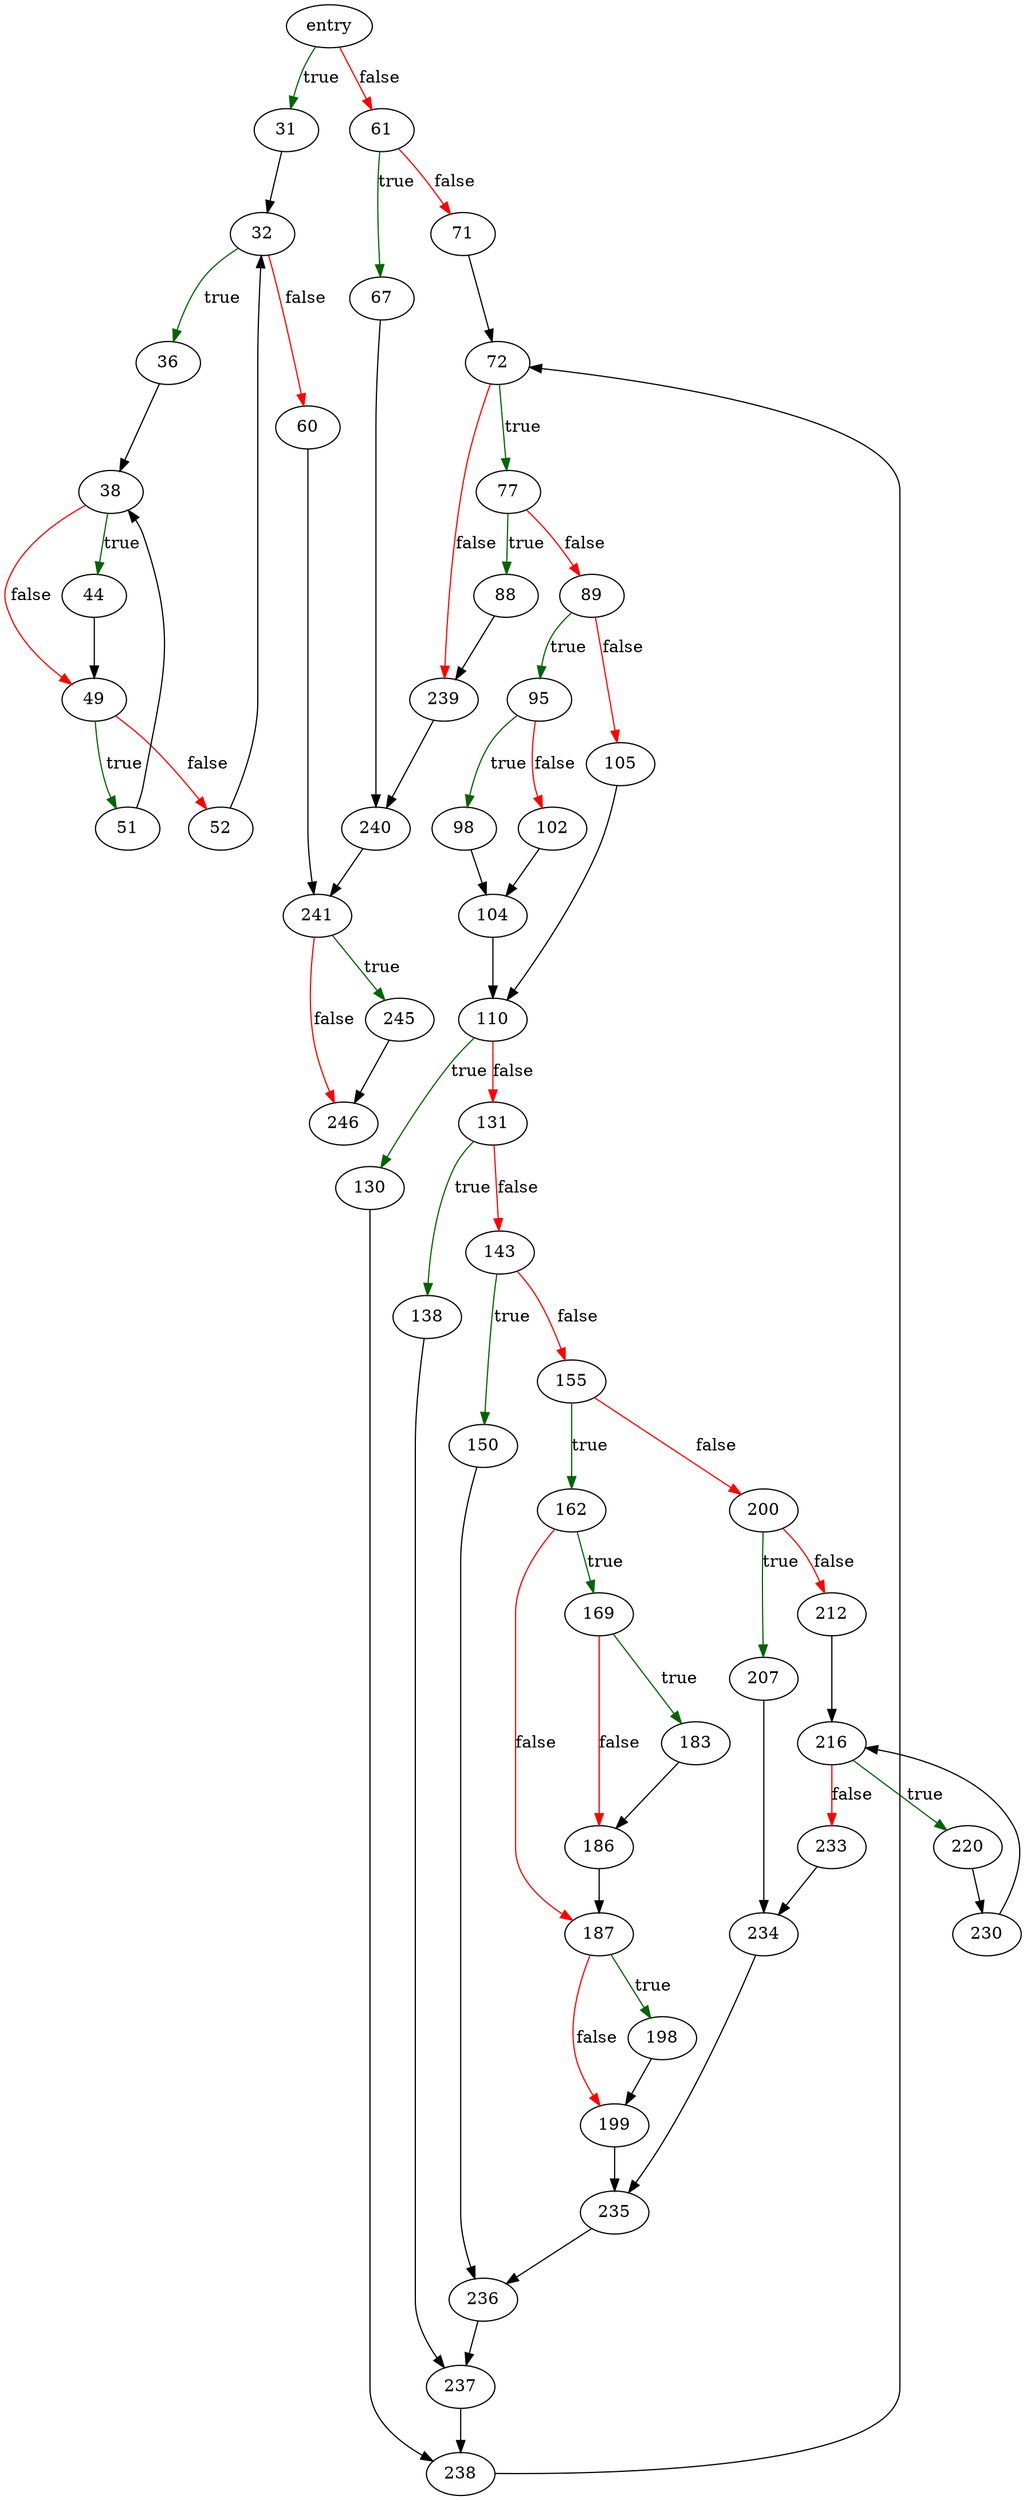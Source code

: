 digraph "sqlite3VdbeExpandSql" {
	// Node definitions.
	2 [label=entry];
	31;
	32;
	36;
	38;
	44;
	49;
	51;
	52;
	60;
	61;
	67;
	71;
	72;
	77;
	88;
	89;
	95;
	98;
	102;
	104;
	105;
	110;
	130;
	131;
	138;
	143;
	150;
	155;
	162;
	169;
	183;
	186;
	187;
	198;
	199;
	200;
	207;
	212;
	216;
	220;
	230;
	233;
	234;
	235;
	236;
	237;
	238;
	239;
	240;
	241;
	245;
	246;

	// Edge definitions.
	2 -> 31 [
		color=darkgreen
		label=true
	];
	2 -> 61 [
		color=red
		label=false
	];
	31 -> 32;
	32 -> 36 [
		color=darkgreen
		label=true
	];
	32 -> 60 [
		color=red
		label=false
	];
	36 -> 38;
	38 -> 44 [
		color=darkgreen
		label=true
	];
	38 -> 49 [
		color=red
		label=false
	];
	44 -> 49;
	49 -> 51 [
		color=darkgreen
		label=true
	];
	49 -> 52 [
		color=red
		label=false
	];
	51 -> 38;
	52 -> 32;
	60 -> 241;
	61 -> 67 [
		color=darkgreen
		label=true
	];
	61 -> 71 [
		color=red
		label=false
	];
	67 -> 240;
	71 -> 72;
	72 -> 77 [
		color=darkgreen
		label=true
	];
	72 -> 239 [
		color=red
		label=false
	];
	77 -> 88 [
		color=darkgreen
		label=true
	];
	77 -> 89 [
		color=red
		label=false
	];
	88 -> 239;
	89 -> 95 [
		color=darkgreen
		label=true
	];
	89 -> 105 [
		color=red
		label=false
	];
	95 -> 98 [
		color=darkgreen
		label=true
	];
	95 -> 102 [
		color=red
		label=false
	];
	98 -> 104;
	102 -> 104;
	104 -> 110;
	105 -> 110;
	110 -> 130 [
		color=darkgreen
		label=true
	];
	110 -> 131 [
		color=red
		label=false
	];
	130 -> 238;
	131 -> 138 [
		color=darkgreen
		label=true
	];
	131 -> 143 [
		color=red
		label=false
	];
	138 -> 237;
	143 -> 150 [
		color=darkgreen
		label=true
	];
	143 -> 155 [
		color=red
		label=false
	];
	150 -> 236;
	155 -> 162 [
		color=darkgreen
		label=true
	];
	155 -> 200 [
		color=red
		label=false
	];
	162 -> 169 [
		color=darkgreen
		label=true
	];
	162 -> 187 [
		color=red
		label=false
	];
	169 -> 183 [
		color=darkgreen
		label=true
	];
	169 -> 186 [
		color=red
		label=false
	];
	183 -> 186;
	186 -> 187;
	187 -> 198 [
		color=darkgreen
		label=true
	];
	187 -> 199 [
		color=red
		label=false
	];
	198 -> 199;
	199 -> 235;
	200 -> 207 [
		color=darkgreen
		label=true
	];
	200 -> 212 [
		color=red
		label=false
	];
	207 -> 234;
	212 -> 216;
	216 -> 220 [
		color=darkgreen
		label=true
	];
	216 -> 233 [
		color=red
		label=false
	];
	220 -> 230;
	230 -> 216;
	233 -> 234;
	234 -> 235;
	235 -> 236;
	236 -> 237;
	237 -> 238;
	238 -> 72;
	239 -> 240;
	240 -> 241;
	241 -> 245 [
		color=darkgreen
		label=true
	];
	241 -> 246 [
		color=red
		label=false
	];
	245 -> 246;
}